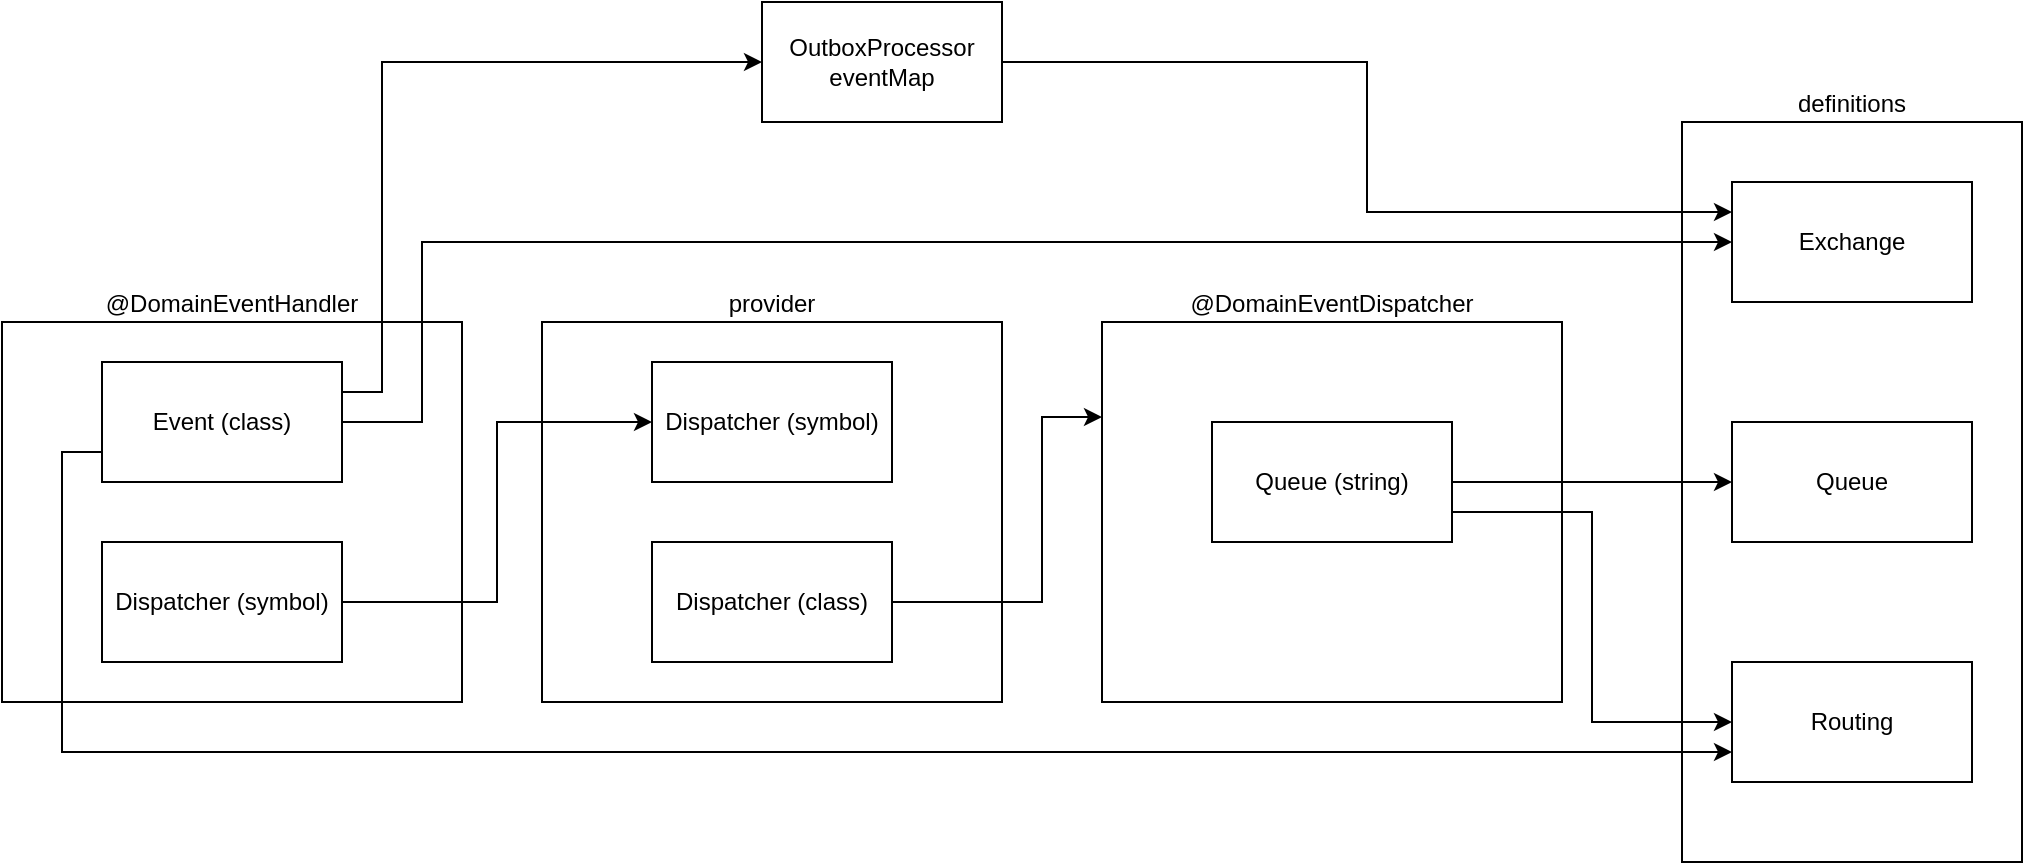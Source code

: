 <mxfile>
    <diagram id="QdxRpjCLoi8RetxnX9e0" name="Page-1">
        <mxGraphModel dx="1939" dy="2094" grid="1" gridSize="10" guides="1" tooltips="1" connect="1" arrows="1" fold="1" page="1" pageScale="1" pageWidth="827" pageHeight="1169" math="0" shadow="0">
            <root>
                <mxCell id="0"/>
                <mxCell id="1" parent="0"/>
                <mxCell id="8" value="" style="group" parent="1" vertex="1" connectable="0">
                    <mxGeometry x="500" y="150" width="230" height="190" as="geometry"/>
                </mxCell>
                <mxCell id="6" value="@DomainEventDispatcher" style="rounded=0;whiteSpace=wrap;html=1;labelPosition=center;verticalLabelPosition=top;align=center;verticalAlign=bottom;" parent="8" vertex="1">
                    <mxGeometry width="230" height="190" as="geometry"/>
                </mxCell>
                <mxCell id="7" value="Queue (string)" style="rounded=0;whiteSpace=wrap;html=1;" parent="8" vertex="1">
                    <mxGeometry x="55" y="50" width="120" height="60" as="geometry"/>
                </mxCell>
                <mxCell id="9" value="" style="group" parent="1" vertex="1" connectable="0">
                    <mxGeometry x="-50" y="150" width="230" height="190" as="geometry"/>
                </mxCell>
                <mxCell id="2" value="@DomainEventHandler" style="rounded=0;whiteSpace=wrap;html=1;labelPosition=center;verticalLabelPosition=top;align=center;verticalAlign=bottom;" parent="9" vertex="1">
                    <mxGeometry width="230" height="190" as="geometry"/>
                </mxCell>
                <mxCell id="3" value="Event (class)" style="rounded=0;whiteSpace=wrap;html=1;" parent="9" vertex="1">
                    <mxGeometry x="50" y="20" width="120" height="60" as="geometry"/>
                </mxCell>
                <mxCell id="4" value="Dispatcher (symbol)" style="rounded=0;whiteSpace=wrap;html=1;" parent="9" vertex="1">
                    <mxGeometry x="50" y="110" width="120" height="60" as="geometry"/>
                </mxCell>
                <mxCell id="11" value="" style="group" parent="1" vertex="1" connectable="0">
                    <mxGeometry x="220" y="150" width="230" height="190" as="geometry"/>
                </mxCell>
                <mxCell id="12" value="provider" style="rounded=0;whiteSpace=wrap;html=1;labelPosition=center;verticalLabelPosition=top;align=center;verticalAlign=bottom;" parent="11" vertex="1">
                    <mxGeometry width="230" height="190" as="geometry"/>
                </mxCell>
                <mxCell id="14" value="Dispatcher (symbol)" style="rounded=0;whiteSpace=wrap;html=1;" parent="11" vertex="1">
                    <mxGeometry x="55" y="20" width="120" height="60" as="geometry"/>
                </mxCell>
                <mxCell id="15" value="Dispatcher (class)" style="rounded=0;whiteSpace=wrap;html=1;" parent="11" vertex="1">
                    <mxGeometry x="55" y="110" width="120" height="60" as="geometry"/>
                </mxCell>
                <mxCell id="16" style="edgeStyle=orthogonalEdgeStyle;rounded=0;orthogonalLoop=1;jettySize=auto;html=1;exitX=1;exitY=0.5;exitDx=0;exitDy=0;entryX=0;entryY=0.5;entryDx=0;entryDy=0;" parent="1" source="4" target="14" edge="1">
                    <mxGeometry relative="1" as="geometry"/>
                </mxCell>
                <mxCell id="17" style="edgeStyle=orthogonalEdgeStyle;rounded=0;orthogonalLoop=1;jettySize=auto;html=1;exitX=1;exitY=0.5;exitDx=0;exitDy=0;entryX=0;entryY=0.25;entryDx=0;entryDy=0;" parent="1" source="15" target="6" edge="1">
                    <mxGeometry relative="1" as="geometry">
                        <Array as="points">
                            <mxPoint x="470" y="290"/>
                            <mxPoint x="470" y="198"/>
                        </Array>
                    </mxGeometry>
                </mxCell>
                <mxCell id="18" value="definitions" style="rounded=0;whiteSpace=wrap;html=1;verticalAlign=bottom;labelPosition=center;verticalLabelPosition=top;align=center;" parent="1" vertex="1">
                    <mxGeometry x="790" y="50" width="170" height="370" as="geometry"/>
                </mxCell>
                <mxCell id="19" value="Queue" style="rounded=0;whiteSpace=wrap;html=1;" parent="1" vertex="1">
                    <mxGeometry x="815" y="200" width="120" height="60" as="geometry"/>
                </mxCell>
                <mxCell id="20" style="edgeStyle=orthogonalEdgeStyle;rounded=0;orthogonalLoop=1;jettySize=auto;html=1;exitX=1;exitY=0.5;exitDx=0;exitDy=0;entryX=0;entryY=0.5;entryDx=0;entryDy=0;" parent="1" source="7" target="19" edge="1">
                    <mxGeometry relative="1" as="geometry"/>
                </mxCell>
                <mxCell id="21" value="Exchange" style="rounded=0;whiteSpace=wrap;html=1;" parent="1" vertex="1">
                    <mxGeometry x="815" y="80" width="120" height="60" as="geometry"/>
                </mxCell>
                <mxCell id="22" style="edgeStyle=orthogonalEdgeStyle;rounded=0;orthogonalLoop=1;jettySize=auto;html=1;exitX=1;exitY=0.5;exitDx=0;exitDy=0;entryX=0;entryY=0.5;entryDx=0;entryDy=0;" parent="1" source="3" target="21" edge="1">
                    <mxGeometry relative="1" as="geometry">
                        <Array as="points">
                            <mxPoint x="160" y="200"/>
                            <mxPoint x="160" y="110"/>
                        </Array>
                    </mxGeometry>
                </mxCell>
                <mxCell id="23" value="Routing" style="rounded=0;whiteSpace=wrap;html=1;" parent="1" vertex="1">
                    <mxGeometry x="815" y="320" width="120" height="60" as="geometry"/>
                </mxCell>
                <mxCell id="25" style="edgeStyle=orthogonalEdgeStyle;rounded=0;orthogonalLoop=1;jettySize=auto;html=1;exitX=0;exitY=0.75;exitDx=0;exitDy=0;entryX=0;entryY=0.75;entryDx=0;entryDy=0;" parent="1" source="3" target="23" edge="1">
                    <mxGeometry relative="1" as="geometry"/>
                </mxCell>
                <mxCell id="26" style="edgeStyle=orthogonalEdgeStyle;rounded=0;orthogonalLoop=1;jettySize=auto;html=1;exitX=1;exitY=0.75;exitDx=0;exitDy=0;entryX=0;entryY=0.5;entryDx=0;entryDy=0;" parent="1" source="7" target="23" edge="1">
                    <mxGeometry relative="1" as="geometry"/>
                </mxCell>
                <mxCell id="28" style="edgeStyle=orthogonalEdgeStyle;rounded=0;orthogonalLoop=1;jettySize=auto;html=1;exitX=1;exitY=0.5;exitDx=0;exitDy=0;entryX=0;entryY=0.25;entryDx=0;entryDy=0;" edge="1" parent="1" source="27" target="21">
                    <mxGeometry relative="1" as="geometry"/>
                </mxCell>
                <mxCell id="27" value="OutboxProcessor eventMap" style="rounded=0;whiteSpace=wrap;html=1;" vertex="1" parent="1">
                    <mxGeometry x="330" y="-10" width="120" height="60" as="geometry"/>
                </mxCell>
                <mxCell id="30" style="edgeStyle=orthogonalEdgeStyle;rounded=0;orthogonalLoop=1;jettySize=auto;html=1;exitX=1;exitY=0.25;exitDx=0;exitDy=0;entryX=0;entryY=0.5;entryDx=0;entryDy=0;" edge="1" parent="1" source="3" target="27">
                    <mxGeometry relative="1" as="geometry">
                        <Array as="points">
                            <mxPoint x="140" y="185"/>
                            <mxPoint x="140" y="20"/>
                        </Array>
                    </mxGeometry>
                </mxCell>
            </root>
        </mxGraphModel>
    </diagram>
</mxfile>